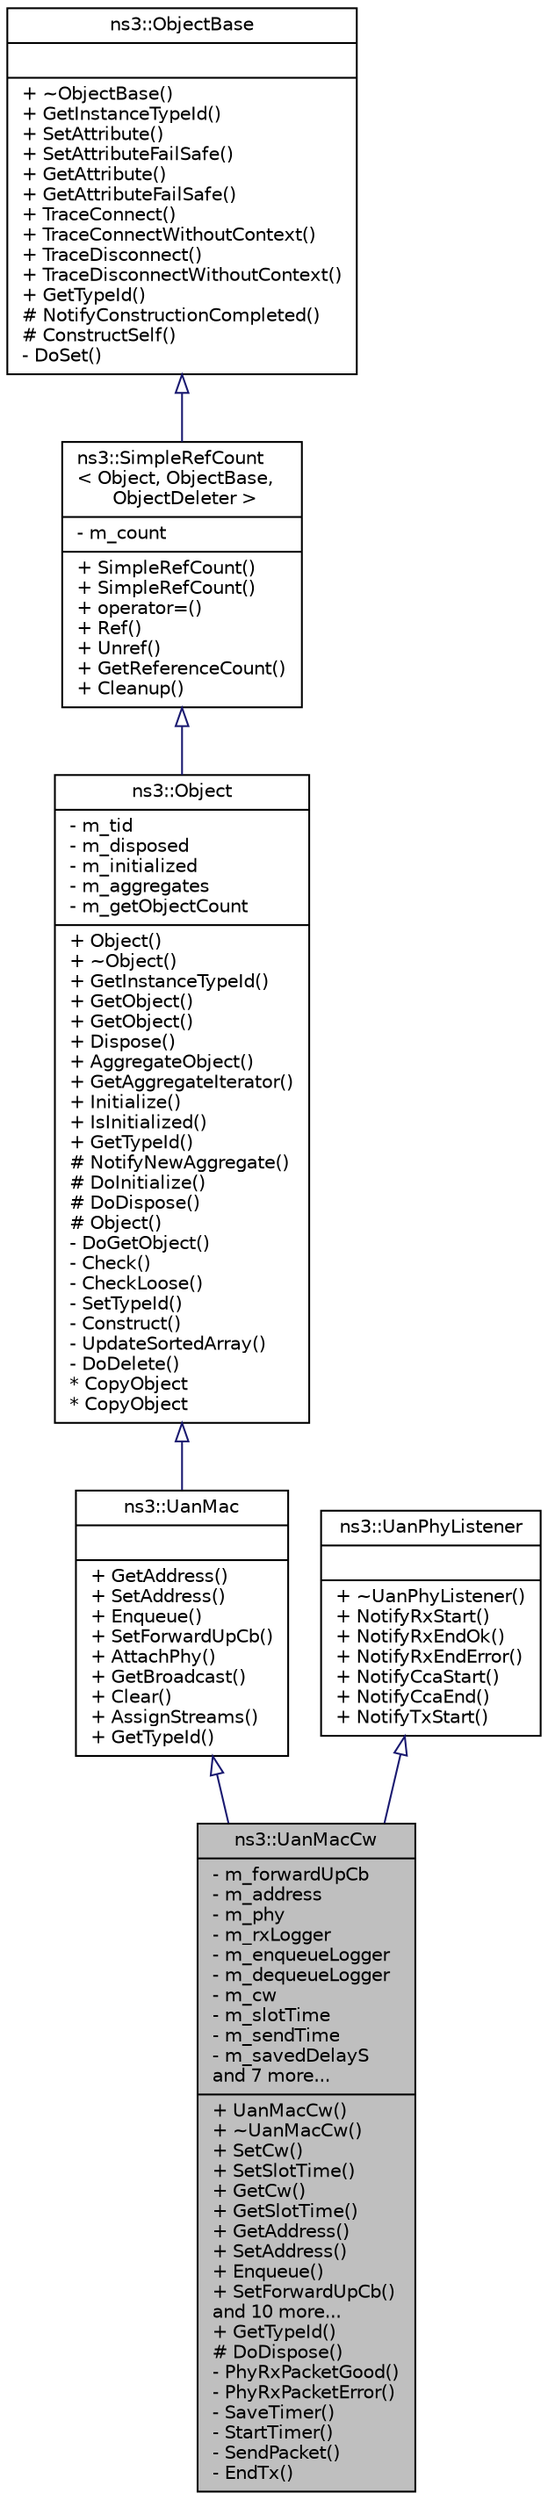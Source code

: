 digraph "ns3::UanMacCw"
{
  edge [fontname="Helvetica",fontsize="10",labelfontname="Helvetica",labelfontsize="10"];
  node [fontname="Helvetica",fontsize="10",shape=record];
  Node1 [label="{ns3::UanMacCw\n|- m_forwardUpCb\l- m_address\l- m_phy\l- m_rxLogger\l- m_enqueueLogger\l- m_dequeueLogger\l- m_cw\l- m_slotTime\l- m_sendTime\l- m_savedDelayS\land 7 more...\l|+ UanMacCw()\l+ ~UanMacCw()\l+ SetCw()\l+ SetSlotTime()\l+ GetCw()\l+ GetSlotTime()\l+ GetAddress()\l+ SetAddress()\l+ Enqueue()\l+ SetForwardUpCb()\land 10 more...\l+ GetTypeId()\l# DoDispose()\l- PhyRxPacketGood()\l- PhyRxPacketError()\l- SaveTimer()\l- StartTimer()\l- SendPacket()\l- EndTx()\l}",height=0.2,width=0.4,color="black", fillcolor="grey75", style="filled", fontcolor="black"];
  Node2 -> Node1 [dir="back",color="midnightblue",fontsize="10",style="solid",arrowtail="onormal"];
  Node2 [label="{ns3::UanMac\n||+ GetAddress()\l+ SetAddress()\l+ Enqueue()\l+ SetForwardUpCb()\l+ AttachPhy()\l+ GetBroadcast()\l+ Clear()\l+ AssignStreams()\l+ GetTypeId()\l}",height=0.2,width=0.4,color="black", fillcolor="white", style="filled",URL="$d7/dff/classns3_1_1UanMac.html"];
  Node3 -> Node2 [dir="back",color="midnightblue",fontsize="10",style="solid",arrowtail="onormal"];
  Node3 [label="{ns3::Object\n|- m_tid\l- m_disposed\l- m_initialized\l- m_aggregates\l- m_getObjectCount\l|+ Object()\l+ ~Object()\l+ GetInstanceTypeId()\l+ GetObject()\l+ GetObject()\l+ Dispose()\l+ AggregateObject()\l+ GetAggregateIterator()\l+ Initialize()\l+ IsInitialized()\l+ GetTypeId()\l# NotifyNewAggregate()\l# DoInitialize()\l# DoDispose()\l# Object()\l- DoGetObject()\l- Check()\l- CheckLoose()\l- SetTypeId()\l- Construct()\l- UpdateSortedArray()\l- DoDelete()\l* CopyObject\l* CopyObject\l}",height=0.2,width=0.4,color="black", fillcolor="white", style="filled",URL="$d9/d77/classns3_1_1Object.html",tooltip="A base class which provides memory management and object aggregation. "];
  Node4 -> Node3 [dir="back",color="midnightblue",fontsize="10",style="solid",arrowtail="onormal"];
  Node4 [label="{ns3::SimpleRefCount\l\< Object, ObjectBase,\l ObjectDeleter \>\n|- m_count\l|+ SimpleRefCount()\l+ SimpleRefCount()\l+ operator=()\l+ Ref()\l+ Unref()\l+ GetReferenceCount()\l+ Cleanup()\l}",height=0.2,width=0.4,color="black", fillcolor="white", style="filled",URL="$da/da1/classns3_1_1SimpleRefCount.html"];
  Node5 -> Node4 [dir="back",color="midnightblue",fontsize="10",style="solid",arrowtail="onormal"];
  Node5 [label="{ns3::ObjectBase\n||+ ~ObjectBase()\l+ GetInstanceTypeId()\l+ SetAttribute()\l+ SetAttributeFailSafe()\l+ GetAttribute()\l+ GetAttributeFailSafe()\l+ TraceConnect()\l+ TraceConnectWithoutContext()\l+ TraceDisconnect()\l+ TraceDisconnectWithoutContext()\l+ GetTypeId()\l# NotifyConstructionCompleted()\l# ConstructSelf()\l- DoSet()\l}",height=0.2,width=0.4,color="black", fillcolor="white", style="filled",URL="$d2/dac/classns3_1_1ObjectBase.html",tooltip="Anchor the ns-3 type and attribute system. "];
  Node6 -> Node1 [dir="back",color="midnightblue",fontsize="10",style="solid",arrowtail="onormal"];
  Node6 [label="{ns3::UanPhyListener\n||+ ~UanPhyListener()\l+ NotifyRxStart()\l+ NotifyRxEndOk()\l+ NotifyRxEndError()\l+ NotifyCcaStart()\l+ NotifyCcaEnd()\l+ NotifyTxStart()\l}",height=0.2,width=0.4,color="black", fillcolor="white", style="filled",URL="$de/d55/classns3_1_1UanPhyListener.html"];
}
